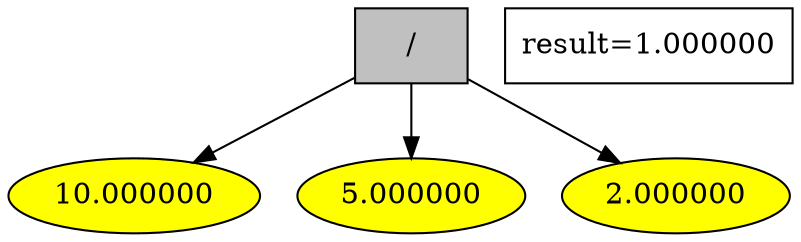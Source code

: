 digraph G {
1 [style = filled, label="/", shape = box, fillcolor="grey"];
1->0;
0 [style = filled, label="10.000000", fillcolor="yellow"];
1->2;
2 [style = filled, label="5.000000", fillcolor="yellow"];
1->3;
3 [style = filled, label="2.000000", fillcolor="yellow"];
"result=1.000000" [shape=box];
}

